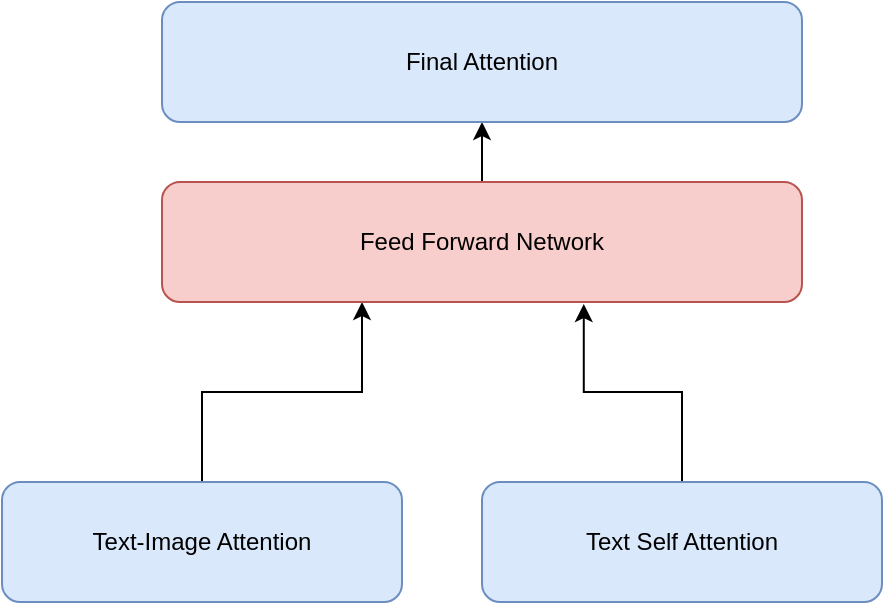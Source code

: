 <mxfile version="20.2.8" type="github">
  <diagram id="te1-Zut3J3ryuqxQwIAE" name="Page-1">
    <mxGraphModel dx="986" dy="589" grid="1" gridSize="10" guides="1" tooltips="1" connect="1" arrows="1" fold="1" page="1" pageScale="1" pageWidth="850" pageHeight="1100" math="0" shadow="0">
      <root>
        <mxCell id="0" />
        <mxCell id="1" parent="0" />
        <mxCell id="nK6S5a3LE8csi1iP-Xx2-4" value="" style="edgeStyle=orthogonalEdgeStyle;rounded=0;orthogonalLoop=1;jettySize=auto;html=1;" edge="1" parent="1" source="nK6S5a3LE8csi1iP-Xx2-1" target="nK6S5a3LE8csi1iP-Xx2-3">
          <mxGeometry relative="1" as="geometry">
            <Array as="points">
              <mxPoint x="340" y="275" />
              <mxPoint x="420" y="275" />
            </Array>
          </mxGeometry>
        </mxCell>
        <mxCell id="nK6S5a3LE8csi1iP-Xx2-1" value="Text-Image Attention" style="rounded=1;whiteSpace=wrap;html=1;fillColor=#dae8fc;strokeColor=#6c8ebf;" vertex="1" parent="1">
          <mxGeometry x="240" y="320" width="200" height="60" as="geometry" />
        </mxCell>
        <mxCell id="nK6S5a3LE8csi1iP-Xx2-5" value="" style="edgeStyle=orthogonalEdgeStyle;rounded=0;orthogonalLoop=1;jettySize=auto;html=1;entryX=0.659;entryY=1.017;entryDx=0;entryDy=0;entryPerimeter=0;" edge="1" parent="1" source="nK6S5a3LE8csi1iP-Xx2-2" target="nK6S5a3LE8csi1iP-Xx2-3">
          <mxGeometry relative="1" as="geometry" />
        </mxCell>
        <mxCell id="nK6S5a3LE8csi1iP-Xx2-2" value="Text Self Attention" style="rounded=1;whiteSpace=wrap;html=1;fillColor=#dae8fc;strokeColor=#6c8ebf;" vertex="1" parent="1">
          <mxGeometry x="480" y="320" width="200" height="60" as="geometry" />
        </mxCell>
        <mxCell id="nK6S5a3LE8csi1iP-Xx2-7" value="" style="edgeStyle=orthogonalEdgeStyle;rounded=0;orthogonalLoop=1;jettySize=auto;html=1;" edge="1" parent="1" source="nK6S5a3LE8csi1iP-Xx2-3" target="nK6S5a3LE8csi1iP-Xx2-6">
          <mxGeometry relative="1" as="geometry" />
        </mxCell>
        <mxCell id="nK6S5a3LE8csi1iP-Xx2-3" value="Feed Forward Network" style="rounded=1;whiteSpace=wrap;html=1;fillColor=#f8cecc;strokeColor=#b85450;" vertex="1" parent="1">
          <mxGeometry x="320" y="170" width="320" height="60" as="geometry" />
        </mxCell>
        <mxCell id="nK6S5a3LE8csi1iP-Xx2-6" value="Final Attention" style="rounded=1;whiteSpace=wrap;html=1;fillColor=#dae8fc;strokeColor=#6c8ebf;" vertex="1" parent="1">
          <mxGeometry x="320" y="80" width="320" height="60" as="geometry" />
        </mxCell>
      </root>
    </mxGraphModel>
  </diagram>
</mxfile>
